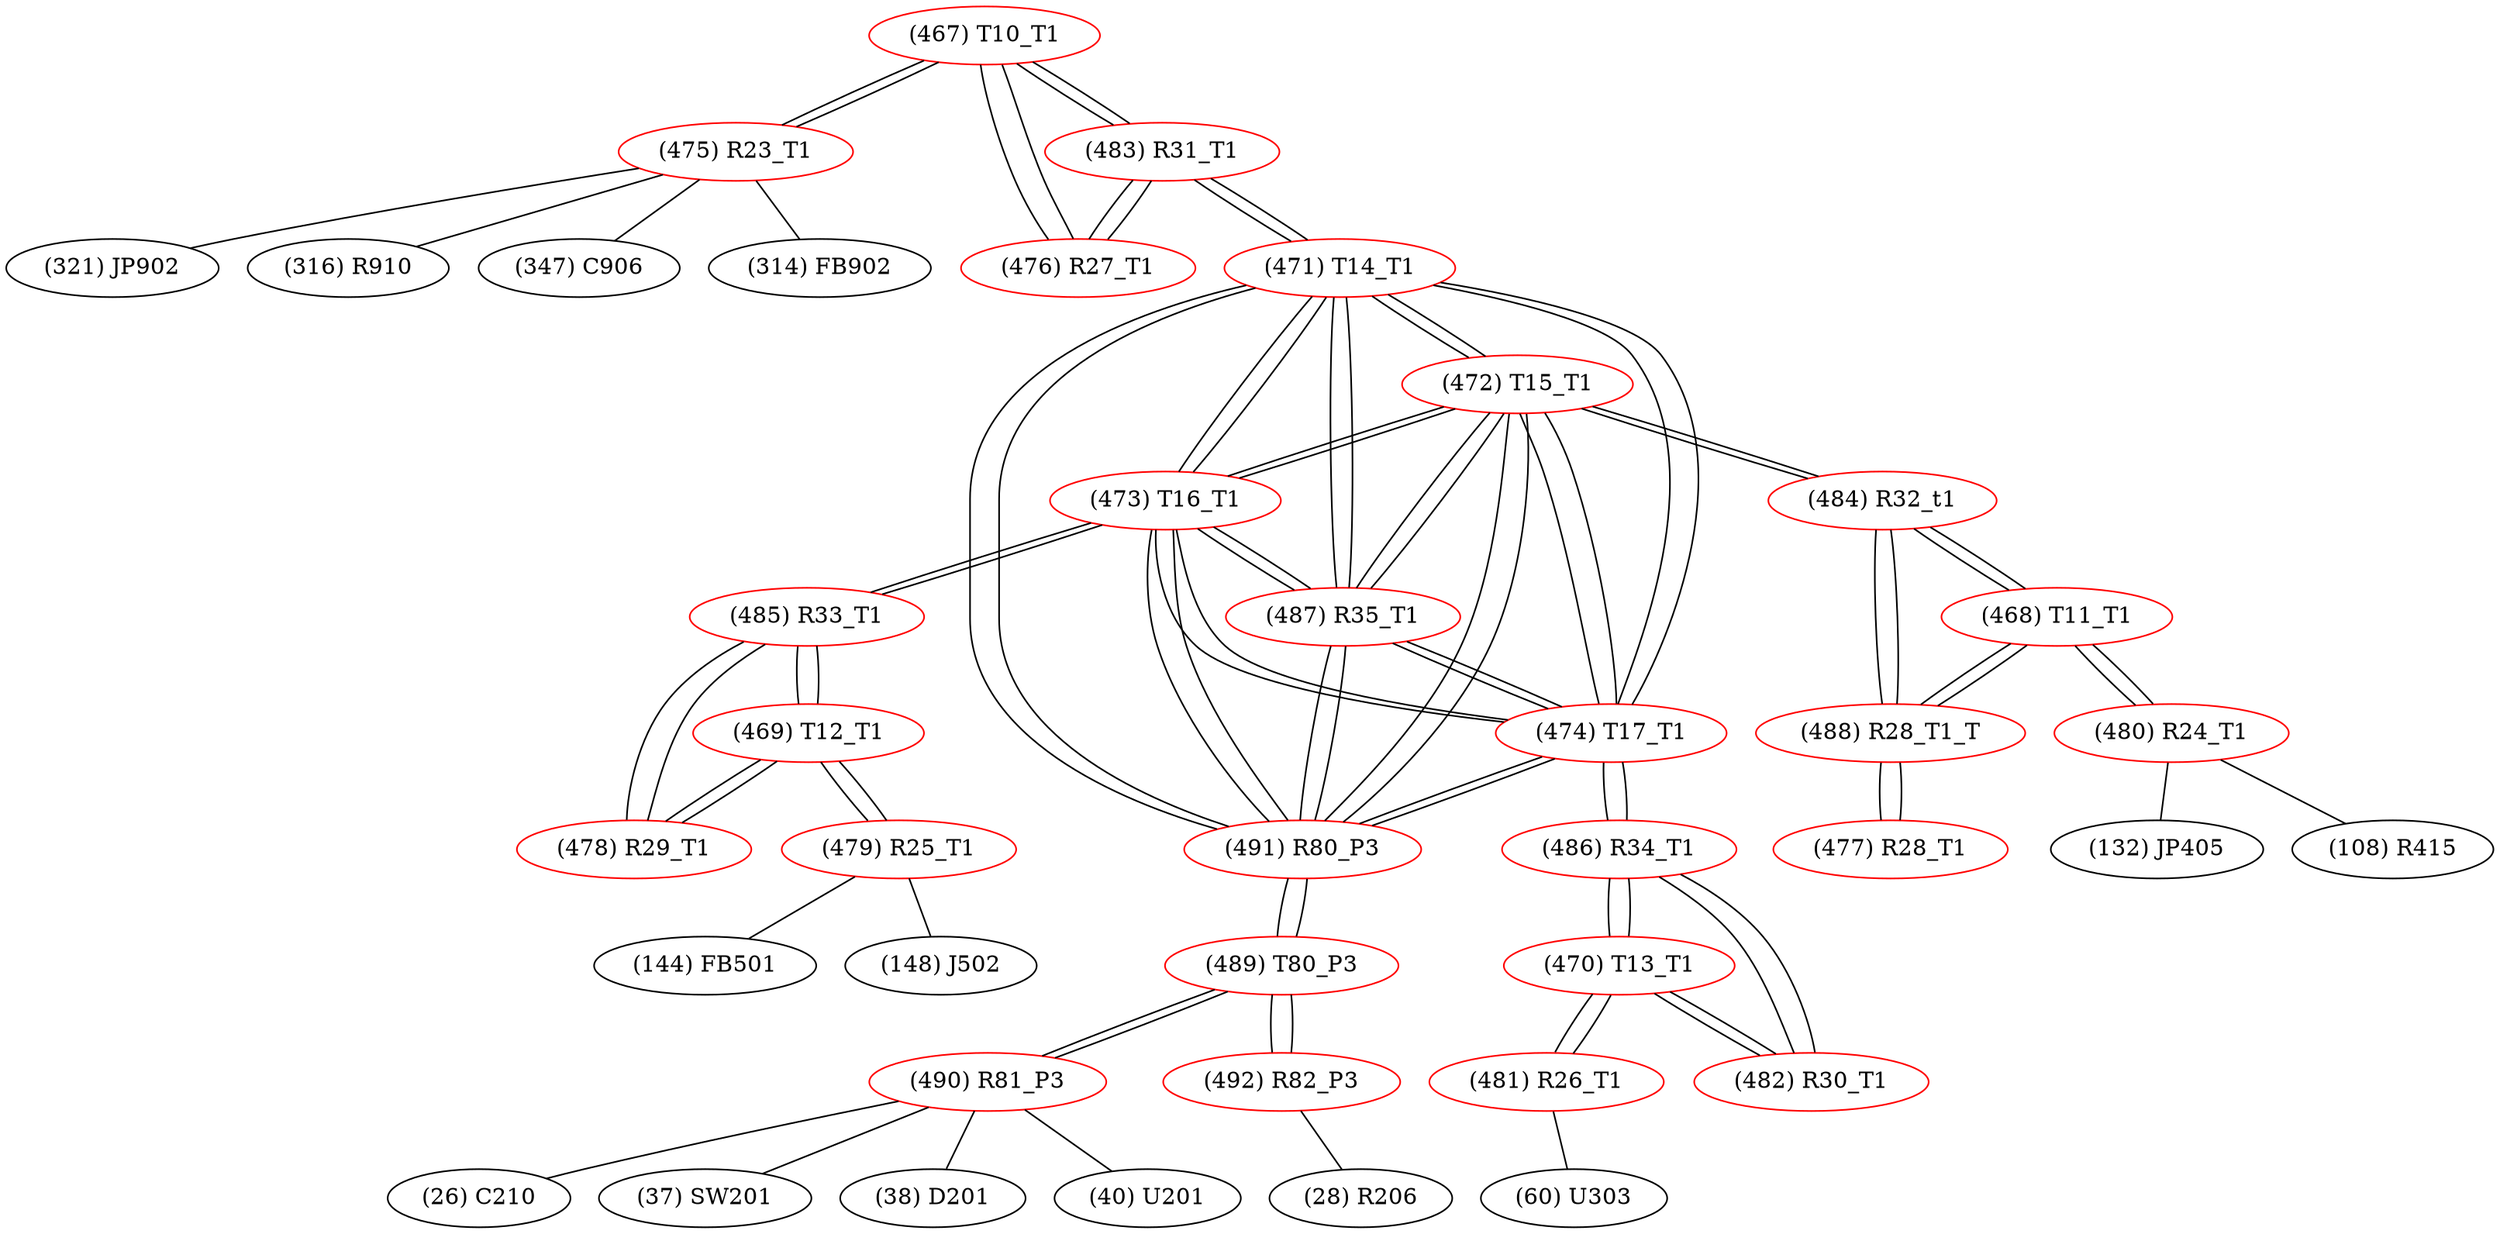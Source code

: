 graph {
	467 [label="(467) T10_T1" color=red]
	475 [label="(475) R23_T1"]
	483 [label="(483) R31_T1"]
	476 [label="(476) R27_T1"]
	468 [label="(468) T11_T1" color=red]
	480 [label="(480) R24_T1"]
	488 [label="(488) R28_T1_T"]
	484 [label="(484) R32_t1"]
	469 [label="(469) T12_T1" color=red]
	485 [label="(485) R33_T1"]
	478 [label="(478) R29_T1"]
	479 [label="(479) R25_T1"]
	470 [label="(470) T13_T1" color=red]
	482 [label="(482) R30_T1"]
	486 [label="(486) R34_T1"]
	481 [label="(481) R26_T1"]
	471 [label="(471) T14_T1" color=red]
	483 [label="(483) R31_T1"]
	491 [label="(491) R80_P3"]
	474 [label="(474) T17_T1"]
	487 [label="(487) R35_T1"]
	473 [label="(473) T16_T1"]
	472 [label="(472) T15_T1"]
	472 [label="(472) T15_T1" color=red]
	484 [label="(484) R32_t1"]
	491 [label="(491) R80_P3"]
	474 [label="(474) T17_T1"]
	487 [label="(487) R35_T1"]
	473 [label="(473) T16_T1"]
	471 [label="(471) T14_T1"]
	473 [label="(473) T16_T1" color=red]
	485 [label="(485) R33_T1"]
	491 [label="(491) R80_P3"]
	474 [label="(474) T17_T1"]
	487 [label="(487) R35_T1"]
	472 [label="(472) T15_T1"]
	471 [label="(471) T14_T1"]
	474 [label="(474) T17_T1" color=red]
	486 [label="(486) R34_T1"]
	491 [label="(491) R80_P3"]
	487 [label="(487) R35_T1"]
	473 [label="(473) T16_T1"]
	472 [label="(472) T15_T1"]
	471 [label="(471) T14_T1"]
	475 [label="(475) R23_T1" color=red]
	321 [label="(321) JP902"]
	316 [label="(316) R910"]
	347 [label="(347) C906"]
	314 [label="(314) FB902"]
	467 [label="(467) T10_T1"]
	476 [label="(476) R27_T1" color=red]
	467 [label="(467) T10_T1"]
	483 [label="(483) R31_T1"]
	477 [label="(477) R28_T1" color=red]
	488 [label="(488) R28_T1_T"]
	478 [label="(478) R29_T1" color=red]
	485 [label="(485) R33_T1"]
	469 [label="(469) T12_T1"]
	479 [label="(479) R25_T1" color=red]
	148 [label="(148) J502"]
	144 [label="(144) FB501"]
	469 [label="(469) T12_T1"]
	480 [label="(480) R24_T1" color=red]
	132 [label="(132) JP405"]
	108 [label="(108) R415"]
	468 [label="(468) T11_T1"]
	481 [label="(481) R26_T1" color=red]
	60 [label="(60) U303"]
	470 [label="(470) T13_T1"]
	482 [label="(482) R30_T1" color=red]
	486 [label="(486) R34_T1"]
	470 [label="(470) T13_T1"]
	483 [label="(483) R31_T1" color=red]
	467 [label="(467) T10_T1"]
	476 [label="(476) R27_T1"]
	471 [label="(471) T14_T1"]
	484 [label="(484) R32_t1" color=red]
	472 [label="(472) T15_T1"]
	468 [label="(468) T11_T1"]
	488 [label="(488) R28_T1_T"]
	485 [label="(485) R33_T1" color=red]
	473 [label="(473) T16_T1"]
	478 [label="(478) R29_T1"]
	469 [label="(469) T12_T1"]
	486 [label="(486) R34_T1" color=red]
	474 [label="(474) T17_T1"]
	482 [label="(482) R30_T1"]
	470 [label="(470) T13_T1"]
	487 [label="(487) R35_T1" color=red]
	491 [label="(491) R80_P3"]
	474 [label="(474) T17_T1"]
	473 [label="(473) T16_T1"]
	472 [label="(472) T15_T1"]
	471 [label="(471) T14_T1"]
	488 [label="(488) R28_T1_T" color=red]
	468 [label="(468) T11_T1"]
	484 [label="(484) R32_t1"]
	477 [label="(477) R28_T1"]
	489 [label="(489) T80_P3" color=red]
	490 [label="(490) R81_P3"]
	492 [label="(492) R82_P3"]
	491 [label="(491) R80_P3"]
	490 [label="(490) R81_P3" color=red]
	37 [label="(37) SW201"]
	38 [label="(38) D201"]
	40 [label="(40) U201"]
	26 [label="(26) C210"]
	489 [label="(489) T80_P3"]
	491 [label="(491) R80_P3" color=red]
	474 [label="(474) T17_T1"]
	487 [label="(487) R35_T1"]
	473 [label="(473) T16_T1"]
	472 [label="(472) T15_T1"]
	471 [label="(471) T14_T1"]
	489 [label="(489) T80_P3"]
	492 [label="(492) R82_P3" color=red]
	28 [label="(28) R206"]
	489 [label="(489) T80_P3"]
	467 -- 475
	467 -- 483
	467 -- 476
	468 -- 480
	468 -- 488
	468 -- 484
	469 -- 485
	469 -- 478
	469 -- 479
	470 -- 482
	470 -- 486
	470 -- 481
	471 -- 483
	471 -- 491
	471 -- 474
	471 -- 487
	471 -- 473
	471 -- 472
	472 -- 484
	472 -- 491
	472 -- 474
	472 -- 487
	472 -- 473
	472 -- 471
	473 -- 485
	473 -- 491
	473 -- 474
	473 -- 487
	473 -- 472
	473 -- 471
	474 -- 486
	474 -- 491
	474 -- 487
	474 -- 473
	474 -- 472
	474 -- 471
	475 -- 321
	475 -- 316
	475 -- 347
	475 -- 314
	475 -- 467
	476 -- 467
	476 -- 483
	477 -- 488
	478 -- 485
	478 -- 469
	479 -- 148
	479 -- 144
	479 -- 469
	480 -- 132
	480 -- 108
	480 -- 468
	481 -- 60
	481 -- 470
	482 -- 486
	482 -- 470
	483 -- 467
	483 -- 476
	483 -- 471
	484 -- 472
	484 -- 468
	484 -- 488
	485 -- 473
	485 -- 478
	485 -- 469
	486 -- 474
	486 -- 482
	486 -- 470
	487 -- 491
	487 -- 474
	487 -- 473
	487 -- 472
	487 -- 471
	488 -- 468
	488 -- 484
	488 -- 477
	489 -- 490
	489 -- 492
	489 -- 491
	490 -- 37
	490 -- 38
	490 -- 40
	490 -- 26
	490 -- 489
	491 -- 474
	491 -- 487
	491 -- 473
	491 -- 472
	491 -- 471
	491 -- 489
	492 -- 28
	492 -- 489
}